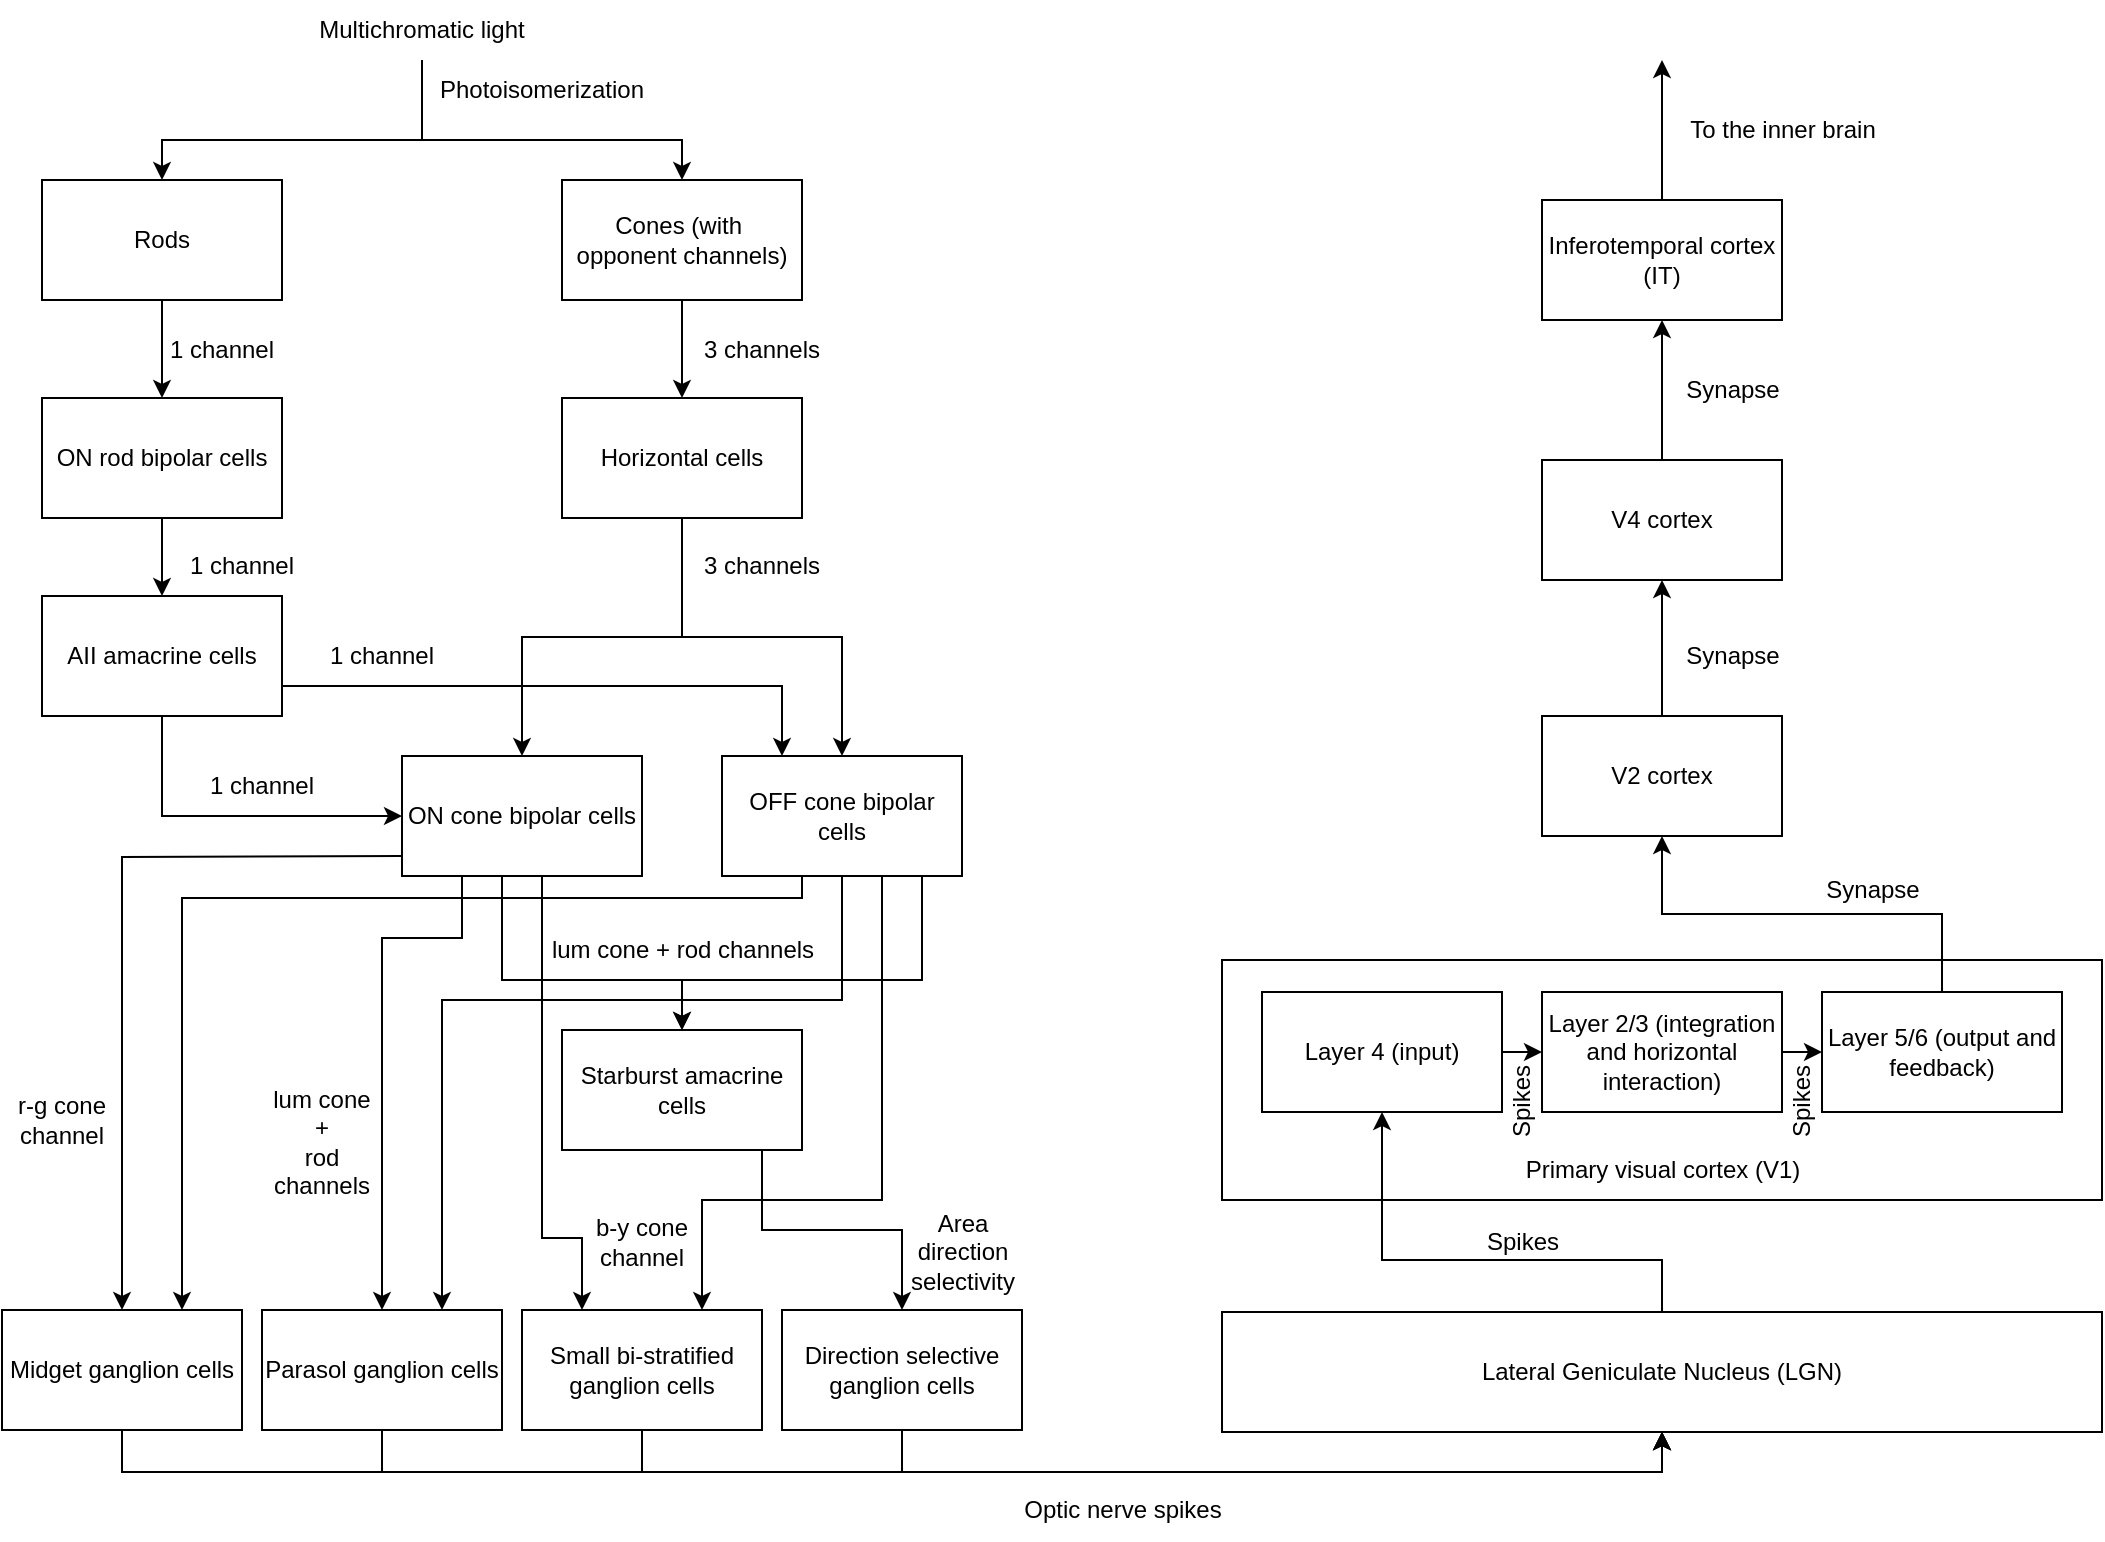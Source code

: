 <mxfile version="28.2.5">
  <diagram name="Page-1" id="uD5Ug05GKIDlDVDptqAa">
    <mxGraphModel dx="1018" dy="601" grid="1" gridSize="10" guides="1" tooltips="1" connect="1" arrows="1" fold="1" page="1" pageScale="1" pageWidth="1169" pageHeight="827" math="0" shadow="0">
      <root>
        <mxCell id="0" />
        <mxCell id="1" parent="0" />
        <mxCell id="B8HwfaoiHPc71-ni4vZY-14" style="edgeStyle=orthogonalEdgeStyle;rounded=0;orthogonalLoop=1;jettySize=auto;html=1;exitX=0.5;exitY=1;exitDx=0;exitDy=0;entryX=0.5;entryY=0;entryDx=0;entryDy=0;" edge="1" parent="1" source="B8HwfaoiHPc71-ni4vZY-1" target="B8HwfaoiHPc71-ni4vZY-10">
          <mxGeometry relative="1" as="geometry" />
        </mxCell>
        <mxCell id="B8HwfaoiHPc71-ni4vZY-1" value="Rods" style="rounded=0;whiteSpace=wrap;html=1;" vertex="1" parent="1">
          <mxGeometry x="40" y="110" width="120" height="60" as="geometry" />
        </mxCell>
        <mxCell id="B8HwfaoiHPc71-ni4vZY-13" style="edgeStyle=orthogonalEdgeStyle;rounded=0;orthogonalLoop=1;jettySize=auto;html=1;exitX=0.5;exitY=1;exitDx=0;exitDy=0;entryX=0.5;entryY=0;entryDx=0;entryDy=0;" edge="1" parent="1" source="B8HwfaoiHPc71-ni4vZY-3" target="B8HwfaoiHPc71-ni4vZY-12">
          <mxGeometry relative="1" as="geometry" />
        </mxCell>
        <mxCell id="B8HwfaoiHPc71-ni4vZY-3" value="Cones (with&amp;nbsp;&lt;div&gt;opponent channels)&lt;/div&gt;" style="rounded=0;whiteSpace=wrap;html=1;" vertex="1" parent="1">
          <mxGeometry x="300" y="110" width="120" height="60" as="geometry" />
        </mxCell>
        <mxCell id="B8HwfaoiHPc71-ni4vZY-6" style="edgeStyle=orthogonalEdgeStyle;rounded=0;orthogonalLoop=1;jettySize=auto;html=1;entryX=0.5;entryY=0;entryDx=0;entryDy=0;exitX=0.5;exitY=1;exitDx=0;exitDy=0;" edge="1" parent="1" source="B8HwfaoiHPc71-ni4vZY-4" target="B8HwfaoiHPc71-ni4vZY-1">
          <mxGeometry relative="1" as="geometry">
            <mxPoint x="230" y="-1" as="sourcePoint" />
            <Array as="points">
              <mxPoint x="230" y="90" />
              <mxPoint x="100" y="90" />
            </Array>
          </mxGeometry>
        </mxCell>
        <mxCell id="B8HwfaoiHPc71-ni4vZY-4" value="Multichromatic light" style="text;html=1;align=center;verticalAlign=middle;whiteSpace=wrap;rounded=0;" vertex="1" parent="1">
          <mxGeometry x="170" y="20" width="120" height="30" as="geometry" />
        </mxCell>
        <mxCell id="B8HwfaoiHPc71-ni4vZY-8" style="edgeStyle=orthogonalEdgeStyle;rounded=0;orthogonalLoop=1;jettySize=auto;html=1;entryX=0.5;entryY=0;entryDx=0;entryDy=0;exitX=0.5;exitY=1;exitDx=0;exitDy=0;" edge="1" parent="1" source="B8HwfaoiHPc71-ni4vZY-4" target="B8HwfaoiHPc71-ni4vZY-3">
          <mxGeometry relative="1" as="geometry">
            <mxPoint x="270" y="29" as="sourcePoint" />
            <mxPoint x="370" y="-2" as="targetPoint" />
            <Array as="points">
              <mxPoint x="230" y="90" />
              <mxPoint x="360" y="90" />
            </Array>
          </mxGeometry>
        </mxCell>
        <mxCell id="B8HwfaoiHPc71-ni4vZY-9" value="Photoisomerization" style="text;html=1;align=center;verticalAlign=middle;whiteSpace=wrap;rounded=0;" vertex="1" parent="1">
          <mxGeometry x="260" y="50" width="60" height="30" as="geometry" />
        </mxCell>
        <mxCell id="B8HwfaoiHPc71-ni4vZY-22" style="edgeStyle=orthogonalEdgeStyle;rounded=0;orthogonalLoop=1;jettySize=auto;html=1;exitX=0.5;exitY=1;exitDx=0;exitDy=0;entryX=0.5;entryY=0;entryDx=0;entryDy=0;" edge="1" parent="1" source="B8HwfaoiHPc71-ni4vZY-10" target="B8HwfaoiHPc71-ni4vZY-17">
          <mxGeometry relative="1" as="geometry" />
        </mxCell>
        <mxCell id="B8HwfaoiHPc71-ni4vZY-10" value="ON rod bipolar cells" style="rounded=0;whiteSpace=wrap;html=1;" vertex="1" parent="1">
          <mxGeometry x="40" y="219" width="120" height="60" as="geometry" />
        </mxCell>
        <mxCell id="B8HwfaoiHPc71-ni4vZY-21" style="edgeStyle=orthogonalEdgeStyle;rounded=0;orthogonalLoop=1;jettySize=auto;html=1;exitX=0.5;exitY=1;exitDx=0;exitDy=0;entryX=0.5;entryY=0;entryDx=0;entryDy=0;" edge="1" parent="1" source="B8HwfaoiHPc71-ni4vZY-12" target="B8HwfaoiHPc71-ni4vZY-18">
          <mxGeometry relative="1" as="geometry" />
        </mxCell>
        <mxCell id="B8HwfaoiHPc71-ni4vZY-24" style="edgeStyle=orthogonalEdgeStyle;rounded=0;orthogonalLoop=1;jettySize=auto;html=1;exitX=0.5;exitY=1;exitDx=0;exitDy=0;" edge="1" parent="1" source="B8HwfaoiHPc71-ni4vZY-12" target="B8HwfaoiHPc71-ni4vZY-23">
          <mxGeometry relative="1" as="geometry" />
        </mxCell>
        <mxCell id="B8HwfaoiHPc71-ni4vZY-12" value="Horizontal cells" style="rounded=0;whiteSpace=wrap;html=1;" vertex="1" parent="1">
          <mxGeometry x="300" y="219" width="120" height="60" as="geometry" />
        </mxCell>
        <mxCell id="B8HwfaoiHPc71-ni4vZY-15" value="3 channels" style="text;html=1;align=center;verticalAlign=middle;whiteSpace=wrap;rounded=0;" vertex="1" parent="1">
          <mxGeometry x="360" y="180" width="80" height="30" as="geometry" />
        </mxCell>
        <mxCell id="B8HwfaoiHPc71-ni4vZY-16" value="1 channel" style="text;html=1;align=center;verticalAlign=middle;whiteSpace=wrap;rounded=0;" vertex="1" parent="1">
          <mxGeometry x="90" y="180" width="80" height="30" as="geometry" />
        </mxCell>
        <mxCell id="B8HwfaoiHPc71-ni4vZY-25" style="edgeStyle=orthogonalEdgeStyle;rounded=0;orthogonalLoop=1;jettySize=auto;html=1;exitX=0.5;exitY=1;exitDx=0;exitDy=0;entryX=0;entryY=0.5;entryDx=0;entryDy=0;" edge="1" parent="1" source="B8HwfaoiHPc71-ni4vZY-17" target="B8HwfaoiHPc71-ni4vZY-18">
          <mxGeometry relative="1" as="geometry" />
        </mxCell>
        <mxCell id="B8HwfaoiHPc71-ni4vZY-26" style="edgeStyle=orthogonalEdgeStyle;rounded=0;orthogonalLoop=1;jettySize=auto;html=1;exitX=1;exitY=0.75;exitDx=0;exitDy=0;entryX=0.25;entryY=0;entryDx=0;entryDy=0;" edge="1" parent="1" source="B8HwfaoiHPc71-ni4vZY-17" target="B8HwfaoiHPc71-ni4vZY-23">
          <mxGeometry relative="1" as="geometry" />
        </mxCell>
        <mxCell id="B8HwfaoiHPc71-ni4vZY-17" value="AII amacrine cells" style="rounded=0;whiteSpace=wrap;html=1;" vertex="1" parent="1">
          <mxGeometry x="40" y="318" width="120" height="60" as="geometry" />
        </mxCell>
        <mxCell id="B8HwfaoiHPc71-ni4vZY-33" style="edgeStyle=orthogonalEdgeStyle;rounded=0;orthogonalLoop=1;jettySize=auto;html=1;exitX=0.5;exitY=1;exitDx=0;exitDy=0;entryX=0.5;entryY=0;entryDx=0;entryDy=0;" edge="1" parent="1" source="B8HwfaoiHPc71-ni4vZY-18" target="B8HwfaoiHPc71-ni4vZY-28">
          <mxGeometry relative="1" as="geometry">
            <Array as="points">
              <mxPoint x="270" y="458" />
              <mxPoint x="270" y="510" />
              <mxPoint x="360" y="510" />
            </Array>
          </mxGeometry>
        </mxCell>
        <mxCell id="B8HwfaoiHPc71-ni4vZY-35" style="edgeStyle=orthogonalEdgeStyle;rounded=0;orthogonalLoop=1;jettySize=auto;html=1;exitX=0;exitY=1;exitDx=0;exitDy=0;entryX=0.5;entryY=0;entryDx=0;entryDy=0;" edge="1" parent="1" target="B8HwfaoiHPc71-ni4vZY-32">
          <mxGeometry relative="1" as="geometry">
            <mxPoint x="220" y="448" as="sourcePoint" />
            <mxPoint x="80" y="648" as="targetPoint" />
          </mxGeometry>
        </mxCell>
        <mxCell id="B8HwfaoiHPc71-ni4vZY-38" style="edgeStyle=orthogonalEdgeStyle;rounded=0;orthogonalLoop=1;jettySize=auto;html=1;exitX=0.25;exitY=1;exitDx=0;exitDy=0;" edge="1" parent="1" source="B8HwfaoiHPc71-ni4vZY-18" target="B8HwfaoiHPc71-ni4vZY-31">
          <mxGeometry relative="1" as="geometry">
            <Array as="points">
              <mxPoint x="250" y="489" />
              <mxPoint x="210" y="489" />
            </Array>
          </mxGeometry>
        </mxCell>
        <mxCell id="B8HwfaoiHPc71-ni4vZY-39" style="edgeStyle=orthogonalEdgeStyle;rounded=0;orthogonalLoop=1;jettySize=auto;html=1;exitX=0.75;exitY=1;exitDx=0;exitDy=0;entryX=0.25;entryY=0;entryDx=0;entryDy=0;" edge="1" parent="1" source="B8HwfaoiHPc71-ni4vZY-18" target="B8HwfaoiHPc71-ni4vZY-30">
          <mxGeometry relative="1" as="geometry">
            <Array as="points">
              <mxPoint x="290" y="458" />
              <mxPoint x="290" y="639" />
              <mxPoint x="310" y="639" />
            </Array>
          </mxGeometry>
        </mxCell>
        <mxCell id="B8HwfaoiHPc71-ni4vZY-18" value="ON cone bipolar cells" style="rounded=0;whiteSpace=wrap;html=1;" vertex="1" parent="1">
          <mxGeometry x="220" y="398" width="120" height="60" as="geometry" />
        </mxCell>
        <mxCell id="B8HwfaoiHPc71-ni4vZY-19" value="3 channels" style="text;html=1;align=center;verticalAlign=middle;whiteSpace=wrap;rounded=0;" vertex="1" parent="1">
          <mxGeometry x="360" y="288" width="80" height="30" as="geometry" />
        </mxCell>
        <mxCell id="B8HwfaoiHPc71-ni4vZY-20" value="1 channel" style="text;html=1;align=center;verticalAlign=middle;whiteSpace=wrap;rounded=0;" vertex="1" parent="1">
          <mxGeometry x="100" y="288" width="80" height="30" as="geometry" />
        </mxCell>
        <mxCell id="B8HwfaoiHPc71-ni4vZY-34" style="edgeStyle=orthogonalEdgeStyle;rounded=0;orthogonalLoop=1;jettySize=auto;html=1;exitX=0.5;exitY=1;exitDx=0;exitDy=0;entryX=0.5;entryY=0;entryDx=0;entryDy=0;" edge="1" parent="1" source="B8HwfaoiHPc71-ni4vZY-23" target="B8HwfaoiHPc71-ni4vZY-28">
          <mxGeometry relative="1" as="geometry">
            <mxPoint x="360" y="519" as="targetPoint" />
            <Array as="points">
              <mxPoint x="480" y="458" />
              <mxPoint x="480" y="510" />
              <mxPoint x="360" y="510" />
            </Array>
          </mxGeometry>
        </mxCell>
        <mxCell id="B8HwfaoiHPc71-ni4vZY-36" style="edgeStyle=orthogonalEdgeStyle;rounded=0;orthogonalLoop=1;jettySize=auto;html=1;exitX=0.25;exitY=1;exitDx=0;exitDy=0;entryX=0.75;entryY=0;entryDx=0;entryDy=0;" edge="1" parent="1" source="B8HwfaoiHPc71-ni4vZY-23" target="B8HwfaoiHPc71-ni4vZY-32">
          <mxGeometry relative="1" as="geometry">
            <Array as="points">
              <mxPoint x="420" y="458" />
              <mxPoint x="420" y="469" />
              <mxPoint x="110" y="469" />
            </Array>
          </mxGeometry>
        </mxCell>
        <mxCell id="B8HwfaoiHPc71-ni4vZY-40" style="edgeStyle=orthogonalEdgeStyle;rounded=0;orthogonalLoop=1;jettySize=auto;html=1;exitX=0.5;exitY=1;exitDx=0;exitDy=0;entryX=0.75;entryY=0;entryDx=0;entryDy=0;" edge="1" parent="1" source="B8HwfaoiHPc71-ni4vZY-23" target="B8HwfaoiHPc71-ni4vZY-31">
          <mxGeometry relative="1" as="geometry">
            <Array as="points">
              <mxPoint x="440" y="520" />
              <mxPoint x="240" y="520" />
            </Array>
          </mxGeometry>
        </mxCell>
        <mxCell id="B8HwfaoiHPc71-ni4vZY-41" style="edgeStyle=orthogonalEdgeStyle;rounded=0;orthogonalLoop=1;jettySize=auto;html=1;exitX=0.658;exitY=0.983;exitDx=0;exitDy=0;entryX=0.75;entryY=0;entryDx=0;entryDy=0;exitPerimeter=0;" edge="1" parent="1" source="B8HwfaoiHPc71-ni4vZY-23" target="B8HwfaoiHPc71-ni4vZY-30">
          <mxGeometry relative="1" as="geometry">
            <Array as="points">
              <mxPoint x="459" y="458" />
              <mxPoint x="460" y="458" />
              <mxPoint x="460" y="620" />
              <mxPoint x="370" y="620" />
            </Array>
          </mxGeometry>
        </mxCell>
        <mxCell id="B8HwfaoiHPc71-ni4vZY-23" value="OFF cone bipolar cells" style="rounded=0;whiteSpace=wrap;html=1;" vertex="1" parent="1">
          <mxGeometry x="380" y="398" width="120" height="60" as="geometry" />
        </mxCell>
        <mxCell id="B8HwfaoiHPc71-ni4vZY-27" value="1 channel" style="text;html=1;align=center;verticalAlign=middle;whiteSpace=wrap;rounded=0;" vertex="1" parent="1">
          <mxGeometry x="110" y="398" width="80" height="30" as="geometry" />
        </mxCell>
        <mxCell id="B8HwfaoiHPc71-ni4vZY-37" style="edgeStyle=orthogonalEdgeStyle;rounded=0;orthogonalLoop=1;jettySize=auto;html=1;exitX=0.5;exitY=1;exitDx=0;exitDy=0;" edge="1" parent="1" source="B8HwfaoiHPc71-ni4vZY-28" target="B8HwfaoiHPc71-ni4vZY-29">
          <mxGeometry relative="1" as="geometry">
            <Array as="points">
              <mxPoint x="400" y="595" />
              <mxPoint x="400" y="635" />
              <mxPoint x="470" y="635" />
            </Array>
          </mxGeometry>
        </mxCell>
        <mxCell id="B8HwfaoiHPc71-ni4vZY-28" value="Starburst amacrine cells" style="rounded=0;whiteSpace=wrap;html=1;" vertex="1" parent="1">
          <mxGeometry x="300" y="535" width="120" height="60" as="geometry" />
        </mxCell>
        <mxCell id="B8HwfaoiHPc71-ni4vZY-54" style="edgeStyle=orthogonalEdgeStyle;rounded=0;orthogonalLoop=1;jettySize=auto;html=1;exitX=0.5;exitY=1;exitDx=0;exitDy=0;entryX=0.5;entryY=1;entryDx=0;entryDy=0;" edge="1" parent="1" source="B8HwfaoiHPc71-ni4vZY-29" target="B8HwfaoiHPc71-ni4vZY-50">
          <mxGeometry relative="1" as="geometry">
            <mxPoint x="840" y="810" as="targetPoint" />
          </mxGeometry>
        </mxCell>
        <mxCell id="B8HwfaoiHPc71-ni4vZY-29" value="Direction selective ganglion cells" style="rounded=0;whiteSpace=wrap;html=1;" vertex="1" parent="1">
          <mxGeometry x="410" y="675" width="120" height="60" as="geometry" />
        </mxCell>
        <mxCell id="B8HwfaoiHPc71-ni4vZY-53" style="edgeStyle=orthogonalEdgeStyle;rounded=0;orthogonalLoop=1;jettySize=auto;html=1;exitX=0.5;exitY=1;exitDx=0;exitDy=0;entryX=0.5;entryY=1;entryDx=0;entryDy=0;" edge="1" parent="1" source="B8HwfaoiHPc71-ni4vZY-30" target="B8HwfaoiHPc71-ni4vZY-50">
          <mxGeometry relative="1" as="geometry" />
        </mxCell>
        <mxCell id="B8HwfaoiHPc71-ni4vZY-30" value="Small bi-stratified ganglion cells" style="rounded=0;whiteSpace=wrap;html=1;" vertex="1" parent="1">
          <mxGeometry x="280" y="675" width="120" height="60" as="geometry" />
        </mxCell>
        <mxCell id="B8HwfaoiHPc71-ni4vZY-52" style="edgeStyle=orthogonalEdgeStyle;rounded=0;orthogonalLoop=1;jettySize=auto;html=1;exitX=0.5;exitY=1;exitDx=0;exitDy=0;entryX=0.5;entryY=1;entryDx=0;entryDy=0;" edge="1" parent="1" source="B8HwfaoiHPc71-ni4vZY-31" target="B8HwfaoiHPc71-ni4vZY-50">
          <mxGeometry relative="1" as="geometry" />
        </mxCell>
        <mxCell id="B8HwfaoiHPc71-ni4vZY-31" value="Parasol ganglion cells" style="rounded=0;whiteSpace=wrap;html=1;" vertex="1" parent="1">
          <mxGeometry x="150" y="675" width="120" height="60" as="geometry" />
        </mxCell>
        <mxCell id="B8HwfaoiHPc71-ni4vZY-51" style="edgeStyle=orthogonalEdgeStyle;rounded=0;orthogonalLoop=1;jettySize=auto;html=1;exitX=0.5;exitY=1;exitDx=0;exitDy=0;entryX=0.5;entryY=1;entryDx=0;entryDy=0;" edge="1" parent="1" source="B8HwfaoiHPc71-ni4vZY-32" target="B8HwfaoiHPc71-ni4vZY-50">
          <mxGeometry relative="1" as="geometry" />
        </mxCell>
        <mxCell id="B8HwfaoiHPc71-ni4vZY-32" value="Midget ganglion cells" style="rounded=0;whiteSpace=wrap;html=1;" vertex="1" parent="1">
          <mxGeometry x="20" y="675" width="120" height="60" as="geometry" />
        </mxCell>
        <mxCell id="B8HwfaoiHPc71-ni4vZY-42" value="r-g cone&lt;div&gt;channel&lt;/div&gt;" style="text;html=1;align=center;verticalAlign=middle;whiteSpace=wrap;rounded=0;" vertex="1" parent="1">
          <mxGeometry x="20" y="565" width="60" height="30" as="geometry" />
        </mxCell>
        <mxCell id="B8HwfaoiHPc71-ni4vZY-43" value="lum cone +&lt;div&gt;rod channels&lt;/div&gt;" style="text;html=1;align=center;verticalAlign=middle;whiteSpace=wrap;rounded=0;" vertex="1" parent="1">
          <mxGeometry x="150" y="576" width="60" height="30" as="geometry" />
        </mxCell>
        <mxCell id="B8HwfaoiHPc71-ni4vZY-44" value="b-y cone&lt;div&gt;channel&lt;/div&gt;" style="text;html=1;align=center;verticalAlign=middle;whiteSpace=wrap;rounded=0;" vertex="1" parent="1">
          <mxGeometry x="310" y="626" width="60" height="30" as="geometry" />
        </mxCell>
        <mxCell id="B8HwfaoiHPc71-ni4vZY-46" value="lum cone + rod channels" style="text;html=1;align=center;verticalAlign=middle;whiteSpace=wrap;rounded=0;" vertex="1" parent="1">
          <mxGeometry x="292.5" y="480" width="135" height="30" as="geometry" />
        </mxCell>
        <mxCell id="B8HwfaoiHPc71-ni4vZY-47" value="Area&lt;div&gt;direction&lt;/div&gt;&lt;div&gt;selectivity&lt;/div&gt;" style="text;html=1;align=center;verticalAlign=middle;resizable=0;points=[];autosize=1;strokeColor=none;fillColor=none;" vertex="1" parent="1">
          <mxGeometry x="460" y="616" width="80" height="60" as="geometry" />
        </mxCell>
        <mxCell id="B8HwfaoiHPc71-ni4vZY-48" value="1 channel" style="text;html=1;align=center;verticalAlign=middle;whiteSpace=wrap;rounded=0;" vertex="1" parent="1">
          <mxGeometry x="170" y="333" width="80" height="30" as="geometry" />
        </mxCell>
        <mxCell id="B8HwfaoiHPc71-ni4vZY-50" value="Lateral Geniculate Nucleus (LGN)" style="rounded=0;whiteSpace=wrap;html=1;" vertex="1" parent="1">
          <mxGeometry x="630" y="676" width="440" height="60" as="geometry" />
        </mxCell>
        <mxCell id="B8HwfaoiHPc71-ni4vZY-55" value="Optic nerve spikes" style="text;html=1;align=center;verticalAlign=middle;resizable=0;points=[];autosize=1;strokeColor=none;fillColor=none;" vertex="1" parent="1">
          <mxGeometry x="520" y="760" width="120" height="30" as="geometry" />
        </mxCell>
        <mxCell id="B8HwfaoiHPc71-ni4vZY-56" value="" style="rounded=0;whiteSpace=wrap;html=1;" vertex="1" parent="1">
          <mxGeometry x="630" y="500" width="440" height="120" as="geometry" />
        </mxCell>
        <mxCell id="B8HwfaoiHPc71-ni4vZY-62" style="edgeStyle=orthogonalEdgeStyle;rounded=0;orthogonalLoop=1;jettySize=auto;html=1;exitX=0.5;exitY=0;exitDx=0;exitDy=0;entryX=0.5;entryY=1;entryDx=0;entryDy=0;" edge="1" parent="1" source="B8HwfaoiHPc71-ni4vZY-50" target="B8HwfaoiHPc71-ni4vZY-57">
          <mxGeometry relative="1" as="geometry">
            <mxPoint x="710" y="650" as="sourcePoint" />
            <Array as="points">
              <mxPoint x="850" y="650" />
              <mxPoint x="710" y="650" />
            </Array>
          </mxGeometry>
        </mxCell>
        <mxCell id="B8HwfaoiHPc71-ni4vZY-63" style="edgeStyle=orthogonalEdgeStyle;rounded=0;orthogonalLoop=1;jettySize=auto;html=1;exitX=1;exitY=0.5;exitDx=0;exitDy=0;entryX=0;entryY=0.5;entryDx=0;entryDy=0;" edge="1" parent="1" source="B8HwfaoiHPc71-ni4vZY-57" target="B8HwfaoiHPc71-ni4vZY-58">
          <mxGeometry relative="1" as="geometry" />
        </mxCell>
        <mxCell id="B8HwfaoiHPc71-ni4vZY-57" value="Layer 4 (input)" style="rounded=0;whiteSpace=wrap;html=1;" vertex="1" parent="1">
          <mxGeometry x="650" y="516" width="120" height="60" as="geometry" />
        </mxCell>
        <mxCell id="B8HwfaoiHPc71-ni4vZY-64" style="edgeStyle=orthogonalEdgeStyle;rounded=0;orthogonalLoop=1;jettySize=auto;html=1;exitX=1;exitY=0.5;exitDx=0;exitDy=0;entryX=0;entryY=0.5;entryDx=0;entryDy=0;" edge="1" parent="1" source="B8HwfaoiHPc71-ni4vZY-58" target="B8HwfaoiHPc71-ni4vZY-59">
          <mxGeometry relative="1" as="geometry" />
        </mxCell>
        <mxCell id="B8HwfaoiHPc71-ni4vZY-58" value="Layer 2/3 (integration and horizontal interaction)" style="rounded=0;whiteSpace=wrap;html=1;" vertex="1" parent="1">
          <mxGeometry x="790" y="516" width="120" height="60" as="geometry" />
        </mxCell>
        <mxCell id="B8HwfaoiHPc71-ni4vZY-66" style="edgeStyle=orthogonalEdgeStyle;rounded=0;orthogonalLoop=1;jettySize=auto;html=1;exitX=0.5;exitY=0;exitDx=0;exitDy=0;entryX=0.5;entryY=1;entryDx=0;entryDy=0;" edge="1" parent="1" source="B8HwfaoiHPc71-ni4vZY-59" target="B8HwfaoiHPc71-ni4vZY-65">
          <mxGeometry relative="1" as="geometry" />
        </mxCell>
        <mxCell id="B8HwfaoiHPc71-ni4vZY-59" value="Layer 5/6 (output and feedback)" style="rounded=0;whiteSpace=wrap;html=1;" vertex="1" parent="1">
          <mxGeometry x="930" y="516" width="120" height="60" as="geometry" />
        </mxCell>
        <mxCell id="B8HwfaoiHPc71-ni4vZY-60" value="Primary visual cortex (V1)" style="text;html=1;align=center;verticalAlign=middle;resizable=0;points=[];autosize=1;strokeColor=none;fillColor=none;" vertex="1" parent="1">
          <mxGeometry x="770" y="590" width="160" height="30" as="geometry" />
        </mxCell>
        <mxCell id="B8HwfaoiHPc71-ni4vZY-71" style="edgeStyle=orthogonalEdgeStyle;rounded=0;orthogonalLoop=1;jettySize=auto;html=1;exitX=0.5;exitY=0;exitDx=0;exitDy=0;entryX=0.5;entryY=1;entryDx=0;entryDy=0;" edge="1" parent="1" source="B8HwfaoiHPc71-ni4vZY-65" target="B8HwfaoiHPc71-ni4vZY-67">
          <mxGeometry relative="1" as="geometry" />
        </mxCell>
        <mxCell id="B8HwfaoiHPc71-ni4vZY-65" value="V2 cortex" style="rounded=0;whiteSpace=wrap;html=1;" vertex="1" parent="1">
          <mxGeometry x="790" y="378" width="120" height="60" as="geometry" />
        </mxCell>
        <mxCell id="B8HwfaoiHPc71-ni4vZY-70" style="edgeStyle=orthogonalEdgeStyle;rounded=0;orthogonalLoop=1;jettySize=auto;html=1;exitX=0.5;exitY=0;exitDx=0;exitDy=0;entryX=0.5;entryY=1;entryDx=0;entryDy=0;" edge="1" parent="1" source="B8HwfaoiHPc71-ni4vZY-67" target="B8HwfaoiHPc71-ni4vZY-68">
          <mxGeometry relative="1" as="geometry" />
        </mxCell>
        <mxCell id="B8HwfaoiHPc71-ni4vZY-67" value="V4 cortex" style="rounded=0;whiteSpace=wrap;html=1;" vertex="1" parent="1">
          <mxGeometry x="790" y="250" width="120" height="60" as="geometry" />
        </mxCell>
        <mxCell id="B8HwfaoiHPc71-ni4vZY-69" style="edgeStyle=orthogonalEdgeStyle;rounded=0;orthogonalLoop=1;jettySize=auto;html=1;exitX=0.5;exitY=0;exitDx=0;exitDy=0;" edge="1" parent="1" source="B8HwfaoiHPc71-ni4vZY-68">
          <mxGeometry relative="1" as="geometry">
            <mxPoint x="850" y="50" as="targetPoint" />
          </mxGeometry>
        </mxCell>
        <mxCell id="B8HwfaoiHPc71-ni4vZY-68" value="Inferotemporal cortex (IT)" style="rounded=0;whiteSpace=wrap;html=1;" vertex="1" parent="1">
          <mxGeometry x="790" y="120" width="120" height="60" as="geometry" />
        </mxCell>
        <mxCell id="B8HwfaoiHPc71-ni4vZY-72" value="To the inner brain" style="text;html=1;align=center;verticalAlign=middle;resizable=0;points=[];autosize=1;strokeColor=none;fillColor=none;" vertex="1" parent="1">
          <mxGeometry x="850" y="70" width="120" height="30" as="geometry" />
        </mxCell>
        <mxCell id="B8HwfaoiHPc71-ni4vZY-73" value="Synapse" style="text;html=1;align=center;verticalAlign=middle;resizable=0;points=[];autosize=1;strokeColor=none;fillColor=none;" vertex="1" parent="1">
          <mxGeometry x="920" y="450" width="70" height="30" as="geometry" />
        </mxCell>
        <mxCell id="B8HwfaoiHPc71-ni4vZY-74" value="Synapse" style="text;html=1;align=center;verticalAlign=middle;resizable=0;points=[];autosize=1;strokeColor=none;fillColor=none;" vertex="1" parent="1">
          <mxGeometry x="850" y="333" width="70" height="30" as="geometry" />
        </mxCell>
        <mxCell id="B8HwfaoiHPc71-ni4vZY-75" value="Synapse" style="text;html=1;align=center;verticalAlign=middle;resizable=0;points=[];autosize=1;strokeColor=none;fillColor=none;" vertex="1" parent="1">
          <mxGeometry x="850" y="200" width="70" height="30" as="geometry" />
        </mxCell>
        <mxCell id="B8HwfaoiHPc71-ni4vZY-76" value="Spikes" style="text;html=1;align=center;verticalAlign=middle;resizable=0;points=[];autosize=1;strokeColor=none;fillColor=none;rotation=-90;" vertex="1" parent="1">
          <mxGeometry x="890" y="556" width="60" height="30" as="geometry" />
        </mxCell>
        <mxCell id="B8HwfaoiHPc71-ni4vZY-77" value="Spikes" style="text;html=1;align=center;verticalAlign=middle;resizable=0;points=[];autosize=1;strokeColor=none;fillColor=none;rotation=-90;" vertex="1" parent="1">
          <mxGeometry x="750" y="556" width="60" height="30" as="geometry" />
        </mxCell>
        <mxCell id="B8HwfaoiHPc71-ni4vZY-78" value="Spikes" style="text;html=1;align=center;verticalAlign=middle;resizable=0;points=[];autosize=1;strokeColor=none;fillColor=none;" vertex="1" parent="1">
          <mxGeometry x="750" y="626" width="60" height="30" as="geometry" />
        </mxCell>
      </root>
    </mxGraphModel>
  </diagram>
</mxfile>
